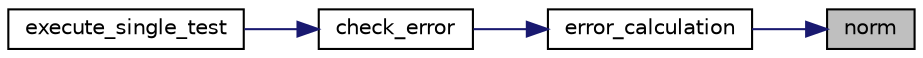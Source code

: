digraph "norm"
{
 // LATEX_PDF_SIZE
  edge [fontname="Helvetica",fontsize="10",labelfontname="Helvetica",labelfontsize="10"];
  node [fontname="Helvetica",fontsize="10",shape=record];
  rankdir="RL";
  Node1 [label="norm",height=0.2,width=0.4,color="black", fillcolor="grey75", style="filled", fontcolor="black",tooltip=" "];
  Node1 -> Node2 [dir="back",color="midnightblue",fontsize="10",style="solid",fontname="Helvetica"];
  Node2 [label="error_calculation",height=0.2,width=0.4,color="black", fillcolor="white", style="filled",URL="$check_8cpp.html#a9fa4213fe9b28a20cbfa207ab6d81ff0",tooltip="Performs the math to calculate the error (sqrt((norm(expected - approximate)^2)/(approximate_norm)^2)..."];
  Node2 -> Node3 [dir="back",color="midnightblue",fontsize="10",style="solid",fontname="Helvetica"];
  Node3 [label="check_error",height=0.2,width=0.4,color="black", fillcolor="white", style="filled",URL="$check_8cpp.html#a1f6d0e058f0eeb1bf8ea5f723307bc35",tooltip=" "];
  Node3 -> Node4 [dir="back",color="midnightblue",fontsize="10",style="solid",fontname="Helvetica"];
  Node4 [label="execute_single_test",height=0.2,width=0.4,color="black", fillcolor="white", style="filled",URL="$check_8cpp.html#a15ae095adec08b08b0b78d509f4e457c",tooltip=" "];
}
